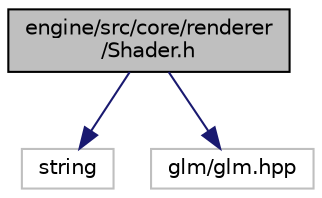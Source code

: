 digraph "engine/src/core/renderer/Shader.h"
{
 // LATEX_PDF_SIZE
  edge [fontname="Helvetica",fontsize="10",labelfontname="Helvetica",labelfontsize="10"];
  node [fontname="Helvetica",fontsize="10",shape=record];
  Node1 [label="engine/src/core/renderer\l/Shader.h",height=0.2,width=0.4,color="black", fillcolor="grey75", style="filled", fontcolor="black",tooltip="Shader API to be used with the renderer."];
  Node1 -> Node2 [color="midnightblue",fontsize="10",style="solid"];
  Node2 [label="string",height=0.2,width=0.4,color="grey75", fillcolor="white", style="filled",tooltip=" "];
  Node1 -> Node3 [color="midnightblue",fontsize="10",style="solid"];
  Node3 [label="glm/glm.hpp",height=0.2,width=0.4,color="grey75", fillcolor="white", style="filled",tooltip=" "];
}
